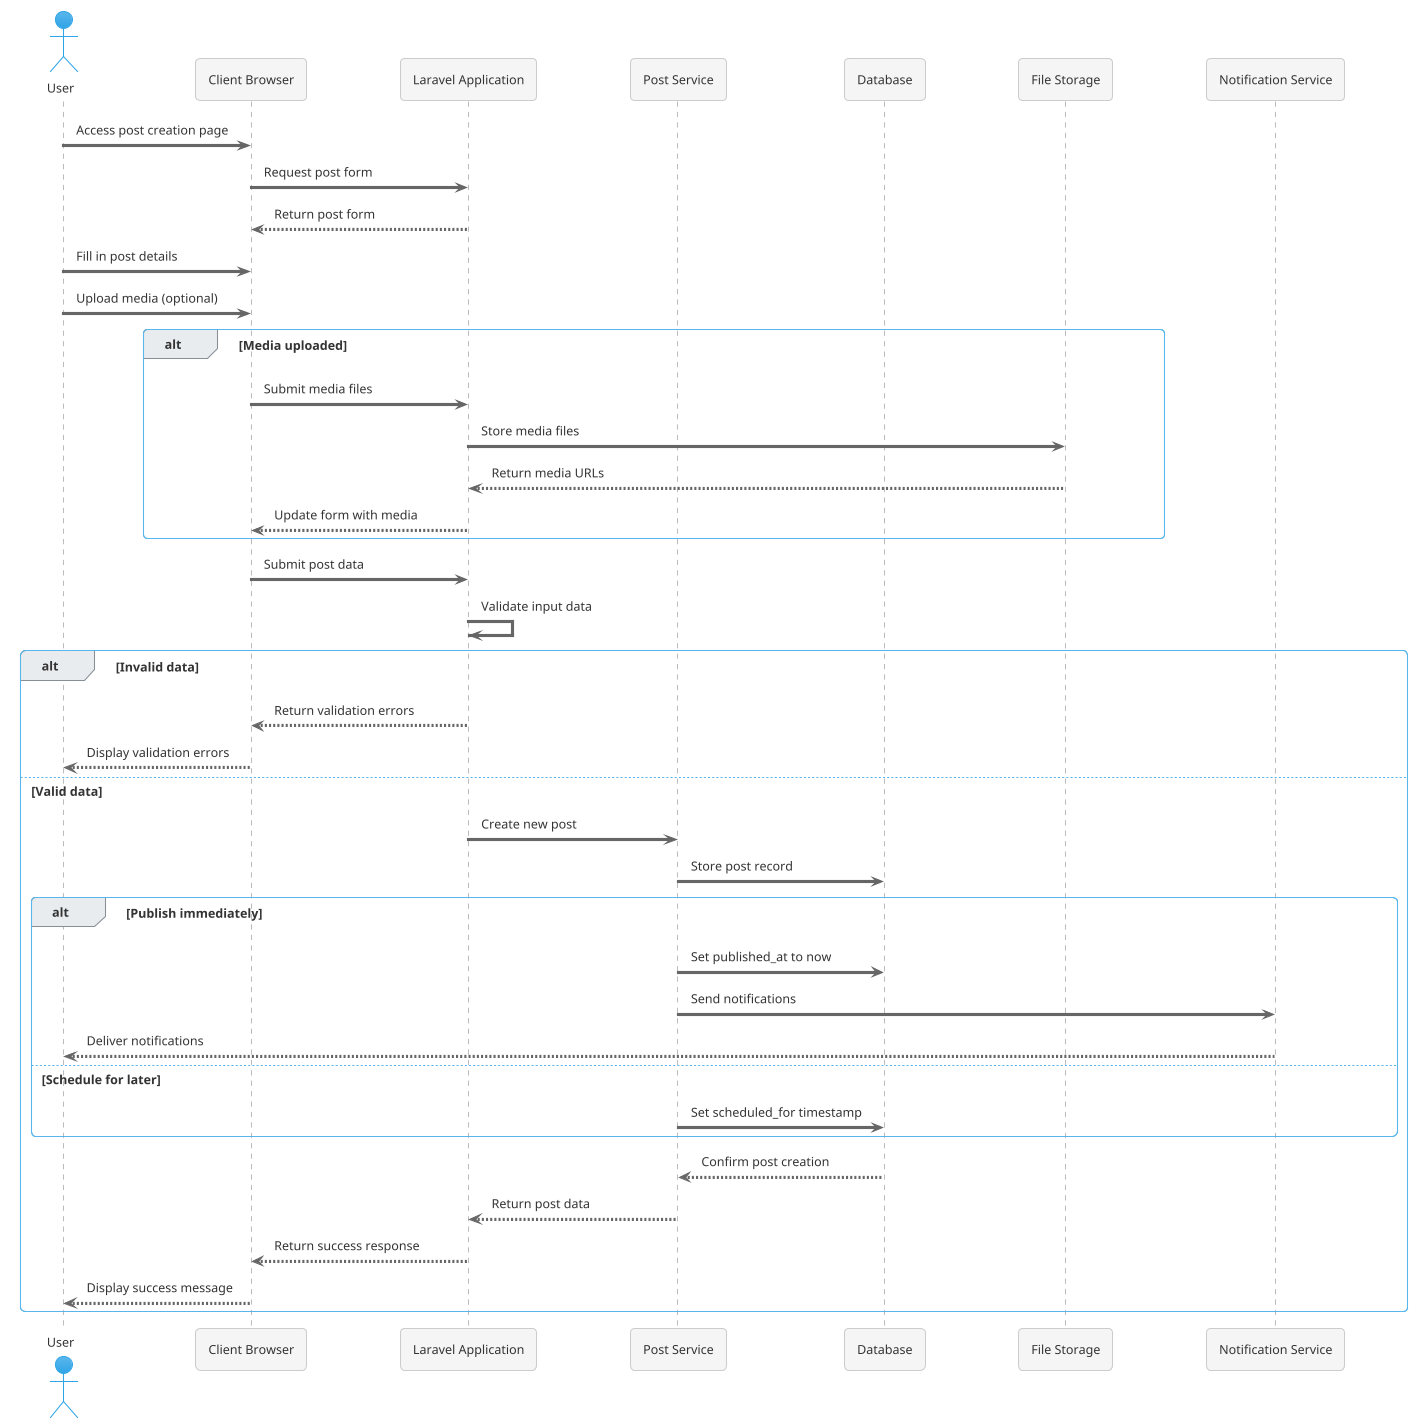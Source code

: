 @startuml Post Creation and Publishing (Light Mode)

' Light mode theme
!theme cerulean
skinparam backgroundColor #FFFFFF
skinparam ArrowColor #666666
skinparam shadowing false
skinparam DefaultFontColor #333333

' Define styles
skinparam participant {
    BackgroundColor #f5f5f5
    BorderColor #cccccc
    FontColor #333333
}

' Participants
actor User
participant Client as "Client Browser"
participant App as "Laravel Application"
participant PostService as "Post Service"
participant DB as "Database"
participant Storage as "File Storage"
participant Notification as "Notification Service"

' Sequence
User -> Client: Access post creation page
Client -> App: Request post form
App --> Client: Return post form
User -> Client: Fill in post details
User -> Client: Upload media (optional)

alt Media uploaded
    Client -> App: Submit media files
    App -> Storage: Store media files
    Storage --> App: Return media URLs
    App --> Client: Update form with media
end

Client -> App: Submit post data
App -> App: Validate input data

alt Invalid data
    App --> Client: Return validation errors
    Client --> User: Display validation errors
else Valid data
    App -> PostService: Create new post
    PostService -> DB: Store post record

    alt Publish immediately
        PostService -> DB: Set published_at to now
        PostService -> Notification: Send notifications
        Notification --> User: Deliver notifications
    else Schedule for later
        PostService -> DB: Set scheduled_for timestamp
    end

    DB --> PostService: Confirm post creation
    PostService --> App: Return post data
    App --> Client: Return success response
    Client --> User: Display success message
end

@enduml
